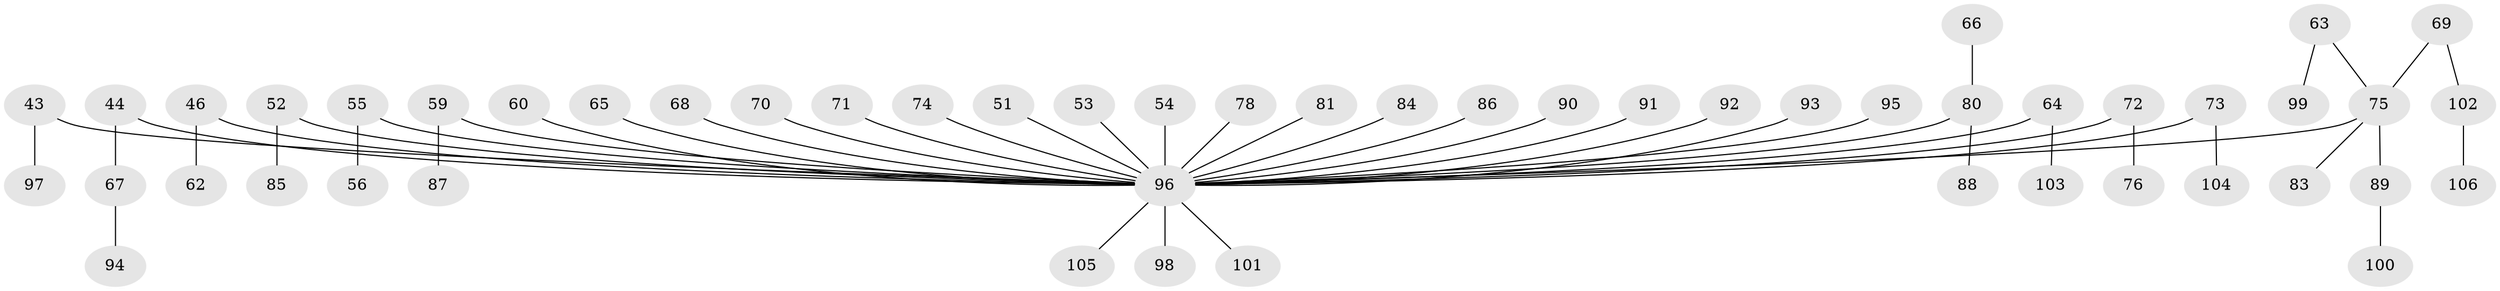 // original degree distribution, {7: 0.009433962264150943, 5: 0.018867924528301886, 8: 0.009433962264150943, 2: 0.32075471698113206, 1: 0.4811320754716981, 6: 0.009433962264150943, 3: 0.08490566037735849, 9: 0.009433962264150943, 4: 0.05660377358490566}
// Generated by graph-tools (version 1.1) at 2025/53/03/09/25 04:53:01]
// undirected, 53 vertices, 52 edges
graph export_dot {
graph [start="1"]
  node [color=gray90,style=filled];
  43;
  44;
  46;
  51;
  52;
  53;
  54;
  55;
  56;
  59;
  60;
  62;
  63;
  64;
  65;
  66;
  67;
  68;
  69;
  70 [super="+14"];
  71;
  72;
  73 [super="+41+61"];
  74;
  75 [super="+20+28+19+58"];
  76;
  78;
  80 [super="+15+49"];
  81;
  83;
  84;
  85;
  86;
  87;
  88;
  89;
  90;
  91;
  92;
  93;
  94;
  95;
  96 [super="+45+79+50+82+48+2+3+5+47+17+16+27+26+57+38+30"];
  97;
  98;
  99;
  100;
  101;
  102;
  103;
  104;
  105;
  106;
  43 -- 97;
  43 -- 96;
  44 -- 67;
  44 -- 96;
  46 -- 62;
  46 -- 96;
  51 -- 96;
  52 -- 85;
  52 -- 96;
  53 -- 96;
  54 -- 96;
  55 -- 56;
  55 -- 96;
  59 -- 87;
  59 -- 96;
  60 -- 96;
  63 -- 99;
  63 -- 75;
  64 -- 103;
  64 -- 96;
  65 -- 96;
  66 -- 80;
  67 -- 94;
  68 -- 96;
  69 -- 102;
  69 -- 75;
  70 -- 96;
  71 -- 96;
  72 -- 76;
  72 -- 96;
  73 -- 104;
  73 -- 96;
  74 -- 96;
  75 -- 89;
  75 -- 83;
  75 -- 96;
  78 -- 96;
  80 -- 96;
  80 -- 88;
  81 -- 96;
  84 -- 96;
  86 -- 96;
  89 -- 100;
  90 -- 96;
  91 -- 96;
  92 -- 96;
  93 -- 96;
  95 -- 96;
  96 -- 105;
  96 -- 98;
  96 -- 101;
  102 -- 106;
}
